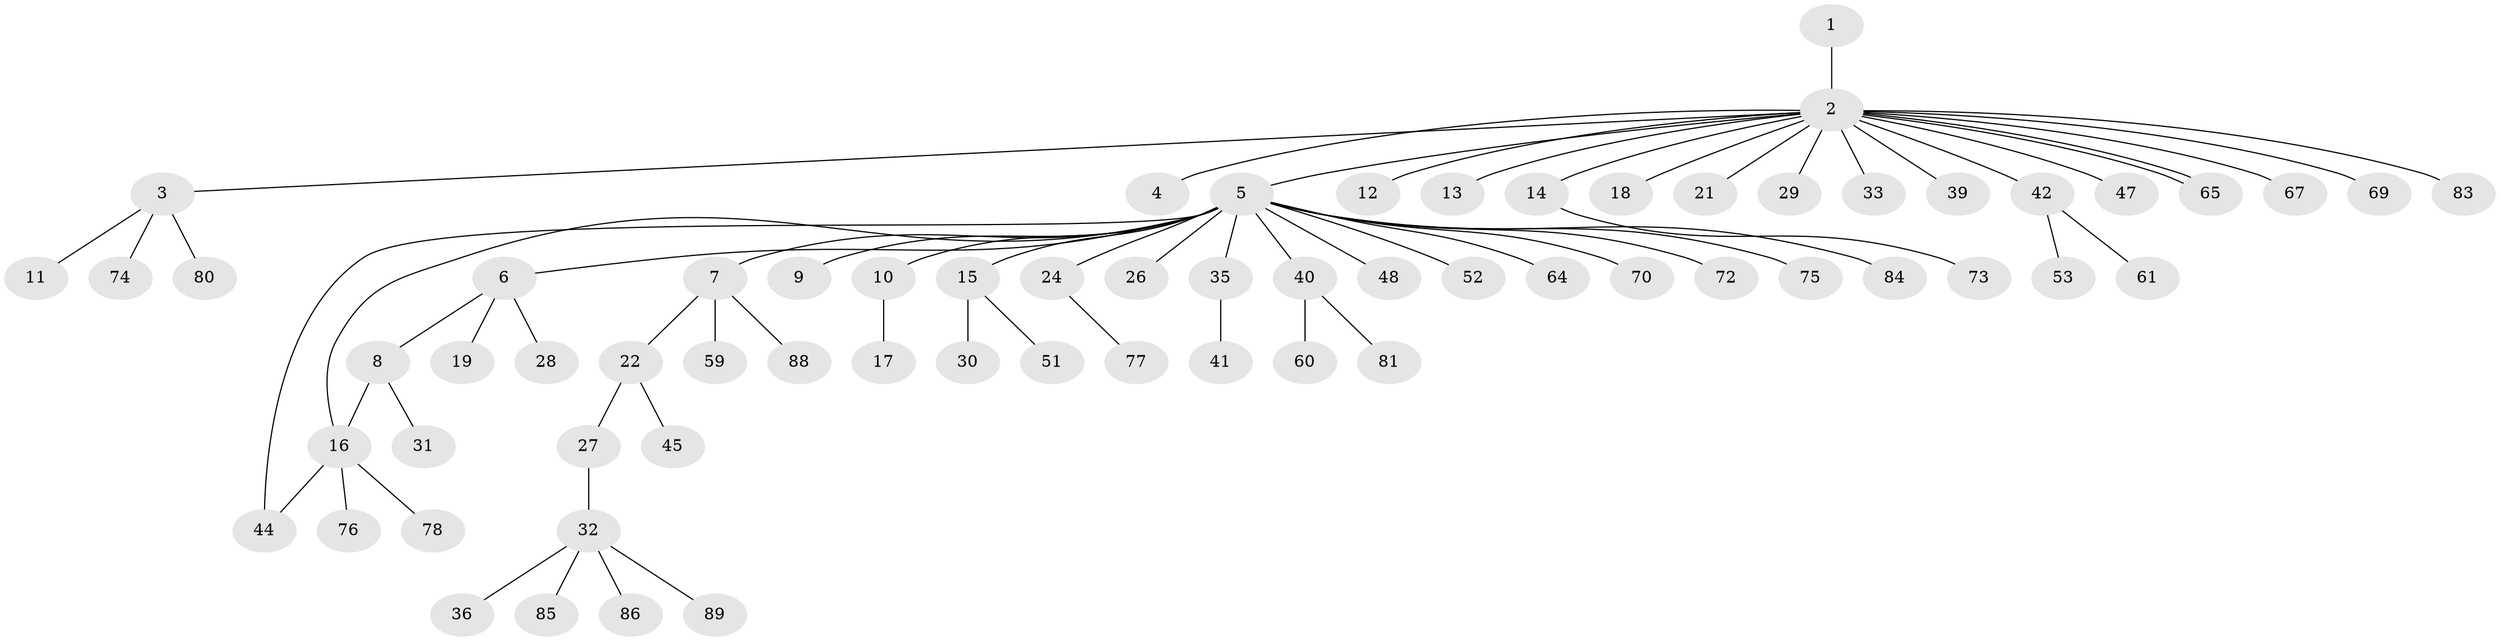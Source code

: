 // Generated by graph-tools (version 1.1) at 2025/23/03/03/25 07:23:53]
// undirected, 66 vertices, 68 edges
graph export_dot {
graph [start="1"]
  node [color=gray90,style=filled];
  1;
  2 [super="+20"];
  3 [super="+43"];
  4;
  5 [super="+56"];
  6 [super="+82"];
  7 [super="+50"];
  8 [super="+68"];
  9 [super="+46"];
  10 [super="+25"];
  11;
  12;
  13;
  14 [super="+37"];
  15;
  16 [super="+66"];
  17 [super="+49"];
  18 [super="+23"];
  19;
  21;
  22 [super="+62"];
  24;
  26;
  27 [super="+87"];
  28;
  29 [super="+34"];
  30 [super="+38"];
  31;
  32 [super="+55"];
  33;
  35;
  36;
  39;
  40 [super="+58"];
  41 [super="+71"];
  42 [super="+63"];
  44;
  45;
  47;
  48 [super="+57"];
  51;
  52;
  53 [super="+54"];
  59;
  60;
  61;
  64;
  65 [super="+79"];
  67;
  69;
  70;
  72;
  73;
  74;
  75;
  76;
  77;
  78;
  80;
  81;
  83;
  84;
  85;
  86;
  88;
  89;
  1 -- 2;
  2 -- 3;
  2 -- 4;
  2 -- 5;
  2 -- 12;
  2 -- 13;
  2 -- 14;
  2 -- 18;
  2 -- 21;
  2 -- 29;
  2 -- 33;
  2 -- 47;
  2 -- 65;
  2 -- 65;
  2 -- 67;
  2 -- 69;
  2 -- 83;
  2 -- 42;
  2 -- 39;
  3 -- 11;
  3 -- 74;
  3 -- 80;
  5 -- 6;
  5 -- 7;
  5 -- 9;
  5 -- 10;
  5 -- 15;
  5 -- 16;
  5 -- 24;
  5 -- 26;
  5 -- 35;
  5 -- 40;
  5 -- 44;
  5 -- 48;
  5 -- 52;
  5 -- 64;
  5 -- 70;
  5 -- 72;
  5 -- 84;
  5 -- 75;
  6 -- 8;
  6 -- 19;
  6 -- 28;
  7 -- 22;
  7 -- 59;
  7 -- 88;
  8 -- 31;
  8 -- 16;
  10 -- 17;
  14 -- 73;
  15 -- 30;
  15 -- 51;
  16 -- 44;
  16 -- 76;
  16 -- 78;
  22 -- 27;
  22 -- 45;
  24 -- 77;
  27 -- 32;
  32 -- 36;
  32 -- 85;
  32 -- 86;
  32 -- 89;
  35 -- 41;
  40 -- 60;
  40 -- 81;
  42 -- 53;
  42 -- 61;
}

